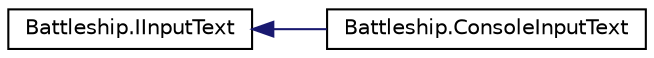 digraph "Graphical Class Hierarchy"
{
 // INTERACTIVE_SVG=YES
 // LATEX_PDF_SIZE
  edge [fontname="Helvetica",fontsize="10",labelfontname="Helvetica",labelfontsize="10"];
  node [fontname="Helvetica",fontsize="10",shape=record];
  rankdir="LR";
  Node0 [label="Battleship.IInputText",height=0.2,width=0.4,color="black", fillcolor="white", style="filled",URL="$interfaceBattleship_1_1IInputText.html",tooltip="Se crea la interfaz en caso de que en el futuro haya una nueva forma de ingresar información...."];
  Node0 -> Node1 [dir="back",color="midnightblue",fontsize="10",style="solid",fontname="Helvetica"];
  Node1 [label="Battleship.ConsoleInputText",height=0.2,width=0.4,color="black", fillcolor="white", style="filled",URL="$classBattleship_1_1ConsoleInputText.html",tooltip="Implementa la Interfaz IInputText"];
}
